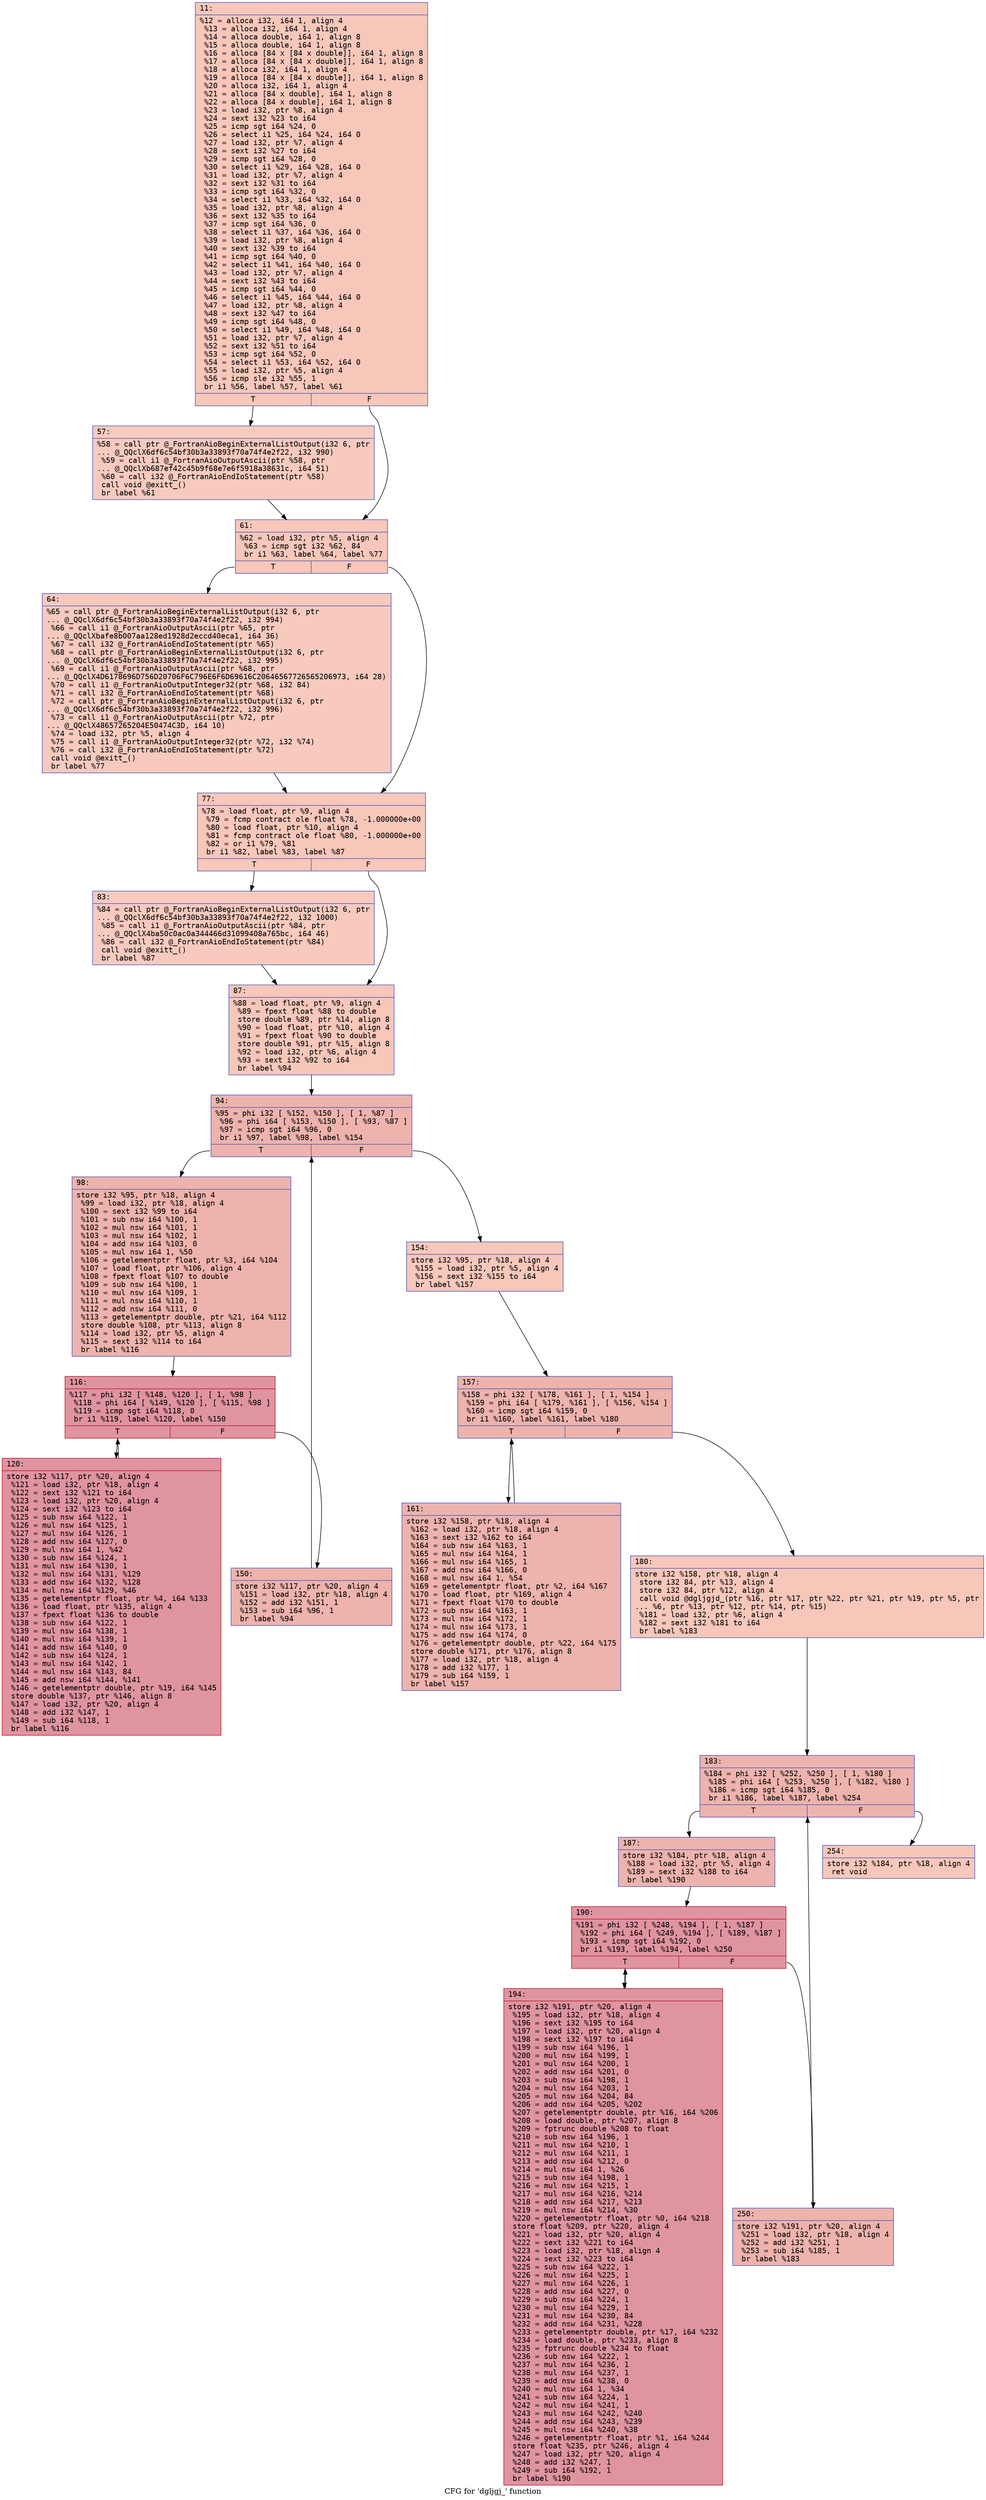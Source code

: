 digraph "CFG for 'dgljgj_' function" {
	label="CFG for 'dgljgj_' function";

	Node0x55ec173691a0 [shape=record,color="#3d50c3ff", style=filled, fillcolor="#ec7f6370" fontname="Courier",label="{11:\l|  %12 = alloca i32, i64 1, align 4\l  %13 = alloca i32, i64 1, align 4\l  %14 = alloca double, i64 1, align 8\l  %15 = alloca double, i64 1, align 8\l  %16 = alloca [84 x [84 x double]], i64 1, align 8\l  %17 = alloca [84 x [84 x double]], i64 1, align 8\l  %18 = alloca i32, i64 1, align 4\l  %19 = alloca [84 x [84 x double]], i64 1, align 8\l  %20 = alloca i32, i64 1, align 4\l  %21 = alloca [84 x double], i64 1, align 8\l  %22 = alloca [84 x double], i64 1, align 8\l  %23 = load i32, ptr %8, align 4\l  %24 = sext i32 %23 to i64\l  %25 = icmp sgt i64 %24, 0\l  %26 = select i1 %25, i64 %24, i64 0\l  %27 = load i32, ptr %7, align 4\l  %28 = sext i32 %27 to i64\l  %29 = icmp sgt i64 %28, 0\l  %30 = select i1 %29, i64 %28, i64 0\l  %31 = load i32, ptr %7, align 4\l  %32 = sext i32 %31 to i64\l  %33 = icmp sgt i64 %32, 0\l  %34 = select i1 %33, i64 %32, i64 0\l  %35 = load i32, ptr %8, align 4\l  %36 = sext i32 %35 to i64\l  %37 = icmp sgt i64 %36, 0\l  %38 = select i1 %37, i64 %36, i64 0\l  %39 = load i32, ptr %8, align 4\l  %40 = sext i32 %39 to i64\l  %41 = icmp sgt i64 %40, 0\l  %42 = select i1 %41, i64 %40, i64 0\l  %43 = load i32, ptr %7, align 4\l  %44 = sext i32 %43 to i64\l  %45 = icmp sgt i64 %44, 0\l  %46 = select i1 %45, i64 %44, i64 0\l  %47 = load i32, ptr %8, align 4\l  %48 = sext i32 %47 to i64\l  %49 = icmp sgt i64 %48, 0\l  %50 = select i1 %49, i64 %48, i64 0\l  %51 = load i32, ptr %7, align 4\l  %52 = sext i32 %51 to i64\l  %53 = icmp sgt i64 %52, 0\l  %54 = select i1 %53, i64 %52, i64 0\l  %55 = load i32, ptr %5, align 4\l  %56 = icmp sle i32 %55, 1\l  br i1 %56, label %57, label %61\l|{<s0>T|<s1>F}}"];
	Node0x55ec173691a0:s0 -> Node0x55ec1736e370[tooltip="11 -> 57\nProbability 50.00%" ];
	Node0x55ec173691a0:s1 -> Node0x55ec1736e3c0[tooltip="11 -> 61\nProbability 50.00%" ];
	Node0x55ec1736e370 [shape=record,color="#3d50c3ff", style=filled, fillcolor="#ef886b70" fontname="Courier",label="{57:\l|  %58 = call ptr @_FortranAioBeginExternalListOutput(i32 6, ptr\l... @_QQclX6df6c54bf30b3a33893f70a74f4e2f22, i32 990)\l  %59 = call i1 @_FortranAioOutputAscii(ptr %58, ptr\l... @_QQclXb687ef42c45b9f68e7e6f5918a38631c, i64 51)\l  %60 = call i32 @_FortranAioEndIoStatement(ptr %58)\l  call void @exitt_()\l  br label %61\l}"];
	Node0x55ec1736e370 -> Node0x55ec1736e3c0[tooltip="57 -> 61\nProbability 100.00%" ];
	Node0x55ec1736e3c0 [shape=record,color="#3d50c3ff", style=filled, fillcolor="#ec7f6370" fontname="Courier",label="{61:\l|  %62 = load i32, ptr %5, align 4\l  %63 = icmp sgt i32 %62, 84\l  br i1 %63, label %64, label %77\l|{<s0>T|<s1>F}}"];
	Node0x55ec1736e3c0:s0 -> Node0x55ec1736ea60[tooltip="61 -> 64\nProbability 50.00%" ];
	Node0x55ec1736e3c0:s1 -> Node0x55ec1736eab0[tooltip="61 -> 77\nProbability 50.00%" ];
	Node0x55ec1736ea60 [shape=record,color="#3d50c3ff", style=filled, fillcolor="#ef886b70" fontname="Courier",label="{64:\l|  %65 = call ptr @_FortranAioBeginExternalListOutput(i32 6, ptr\l... @_QQclX6df6c54bf30b3a33893f70a74f4e2f22, i32 994)\l  %66 = call i1 @_FortranAioOutputAscii(ptr %65, ptr\l... @_QQclXbafe8b007aa128ed1928d2eccd40eca1, i64 36)\l  %67 = call i32 @_FortranAioEndIoStatement(ptr %65)\l  %68 = call ptr @_FortranAioBeginExternalListOutput(i32 6, ptr\l... @_QQclX6df6c54bf30b3a33893f70a74f4e2f22, i32 995)\l  %69 = call i1 @_FortranAioOutputAscii(ptr %68, ptr\l... @_QQclX4D6178696D756D20706F6C796E6F6D69616C20646567726565206973, i64 28)\l  %70 = call i1 @_FortranAioOutputInteger32(ptr %68, i32 84)\l  %71 = call i32 @_FortranAioEndIoStatement(ptr %68)\l  %72 = call ptr @_FortranAioBeginExternalListOutput(i32 6, ptr\l... @_QQclX6df6c54bf30b3a33893f70a74f4e2f22, i32 996)\l  %73 = call i1 @_FortranAioOutputAscii(ptr %72, ptr\l... @_QQclX48657265204E50474C3D, i64 10)\l  %74 = load i32, ptr %5, align 4\l  %75 = call i1 @_FortranAioOutputInteger32(ptr %72, i32 %74)\l  %76 = call i32 @_FortranAioEndIoStatement(ptr %72)\l  call void @exitt_()\l  br label %77\l}"];
	Node0x55ec1736ea60 -> Node0x55ec1736eab0[tooltip="64 -> 77\nProbability 100.00%" ];
	Node0x55ec1736eab0 [shape=record,color="#3d50c3ff", style=filled, fillcolor="#ec7f6370" fontname="Courier",label="{77:\l|  %78 = load float, ptr %9, align 4\l  %79 = fcmp contract ole float %78, -1.000000e+00\l  %80 = load float, ptr %10, align 4\l  %81 = fcmp contract ole float %80, -1.000000e+00\l  %82 = or i1 %79, %81\l  br i1 %82, label %83, label %87\l|{<s0>T|<s1>F}}"];
	Node0x55ec1736eab0:s0 -> Node0x55ec1736fcc0[tooltip="77 -> 83\nProbability 50.00%" ];
	Node0x55ec1736eab0:s1 -> Node0x55ec1736fd10[tooltip="77 -> 87\nProbability 50.00%" ];
	Node0x55ec1736fcc0 [shape=record,color="#3d50c3ff", style=filled, fillcolor="#ef886b70" fontname="Courier",label="{83:\l|  %84 = call ptr @_FortranAioBeginExternalListOutput(i32 6, ptr\l... @_QQclX6df6c54bf30b3a33893f70a74f4e2f22, i32 1000)\l  %85 = call i1 @_FortranAioOutputAscii(ptr %84, ptr\l... @_QQclX4ba50c0ac0a344466d31099408a765bc, i64 46)\l  %86 = call i32 @_FortranAioEndIoStatement(ptr %84)\l  call void @exitt_()\l  br label %87\l}"];
	Node0x55ec1736fcc0 -> Node0x55ec1736fd10[tooltip="83 -> 87\nProbability 100.00%" ];
	Node0x55ec1736fd10 [shape=record,color="#3d50c3ff", style=filled, fillcolor="#ec7f6370" fontname="Courier",label="{87:\l|  %88 = load float, ptr %9, align 4\l  %89 = fpext float %88 to double\l  store double %89, ptr %14, align 8\l  %90 = load float, ptr %10, align 4\l  %91 = fpext float %90 to double\l  store double %91, ptr %15, align 8\l  %92 = load i32, ptr %6, align 4\l  %93 = sext i32 %92 to i64\l  br label %94\l}"];
	Node0x55ec1736fd10 -> Node0x55ec17370710[tooltip="87 -> 94\nProbability 100.00%" ];
	Node0x55ec17370710 [shape=record,color="#3d50c3ff", style=filled, fillcolor="#d6524470" fontname="Courier",label="{94:\l|  %95 = phi i32 [ %152, %150 ], [ 1, %87 ]\l  %96 = phi i64 [ %153, %150 ], [ %93, %87 ]\l  %97 = icmp sgt i64 %96, 0\l  br i1 %97, label %98, label %154\l|{<s0>T|<s1>F}}"];
	Node0x55ec17370710:s0 -> Node0x55ec1736d7c0[tooltip="94 -> 98\nProbability 96.88%" ];
	Node0x55ec17370710:s1 -> Node0x55ec1736d810[tooltip="94 -> 154\nProbability 3.12%" ];
	Node0x55ec1736d7c0 [shape=record,color="#3d50c3ff", style=filled, fillcolor="#d6524470" fontname="Courier",label="{98:\l|  store i32 %95, ptr %18, align 4\l  %99 = load i32, ptr %18, align 4\l  %100 = sext i32 %99 to i64\l  %101 = sub nsw i64 %100, 1\l  %102 = mul nsw i64 %101, 1\l  %103 = mul nsw i64 %102, 1\l  %104 = add nsw i64 %103, 0\l  %105 = mul nsw i64 1, %50\l  %106 = getelementptr float, ptr %3, i64 %104\l  %107 = load float, ptr %106, align 4\l  %108 = fpext float %107 to double\l  %109 = sub nsw i64 %100, 1\l  %110 = mul nsw i64 %109, 1\l  %111 = mul nsw i64 %110, 1\l  %112 = add nsw i64 %111, 0\l  %113 = getelementptr double, ptr %21, i64 %112\l  store double %108, ptr %113, align 8\l  %114 = load i32, ptr %5, align 4\l  %115 = sext i32 %114 to i64\l  br label %116\l}"];
	Node0x55ec1736d7c0 -> Node0x55ec17371de0[tooltip="98 -> 116\nProbability 100.00%" ];
	Node0x55ec17371de0 [shape=record,color="#b70d28ff", style=filled, fillcolor="#b70d2870" fontname="Courier",label="{116:\l|  %117 = phi i32 [ %148, %120 ], [ 1, %98 ]\l  %118 = phi i64 [ %149, %120 ], [ %115, %98 ]\l  %119 = icmp sgt i64 %118, 0\l  br i1 %119, label %120, label %150\l|{<s0>T|<s1>F}}"];
	Node0x55ec17371de0:s0 -> Node0x55ec17371ea0[tooltip="116 -> 120\nProbability 96.88%" ];
	Node0x55ec17371de0:s1 -> Node0x55ec173707d0[tooltip="116 -> 150\nProbability 3.12%" ];
	Node0x55ec17371ea0 [shape=record,color="#b70d28ff", style=filled, fillcolor="#b70d2870" fontname="Courier",label="{120:\l|  store i32 %117, ptr %20, align 4\l  %121 = load i32, ptr %18, align 4\l  %122 = sext i32 %121 to i64\l  %123 = load i32, ptr %20, align 4\l  %124 = sext i32 %123 to i64\l  %125 = sub nsw i64 %122, 1\l  %126 = mul nsw i64 %125, 1\l  %127 = mul nsw i64 %126, 1\l  %128 = add nsw i64 %127, 0\l  %129 = mul nsw i64 1, %42\l  %130 = sub nsw i64 %124, 1\l  %131 = mul nsw i64 %130, 1\l  %132 = mul nsw i64 %131, %129\l  %133 = add nsw i64 %132, %128\l  %134 = mul nsw i64 %129, %46\l  %135 = getelementptr float, ptr %4, i64 %133\l  %136 = load float, ptr %135, align 4\l  %137 = fpext float %136 to double\l  %138 = sub nsw i64 %122, 1\l  %139 = mul nsw i64 %138, 1\l  %140 = mul nsw i64 %139, 1\l  %141 = add nsw i64 %140, 0\l  %142 = sub nsw i64 %124, 1\l  %143 = mul nsw i64 %142, 1\l  %144 = mul nsw i64 %143, 84\l  %145 = add nsw i64 %144, %141\l  %146 = getelementptr double, ptr %19, i64 %145\l  store double %137, ptr %146, align 8\l  %147 = load i32, ptr %20, align 4\l  %148 = add i32 %147, 1\l  %149 = sub i64 %118, 1\l  br label %116\l}"];
	Node0x55ec17371ea0 -> Node0x55ec17371de0[tooltip="120 -> 116\nProbability 100.00%" ];
	Node0x55ec173707d0 [shape=record,color="#3d50c3ff", style=filled, fillcolor="#d6524470" fontname="Courier",label="{150:\l|  store i32 %117, ptr %20, align 4\l  %151 = load i32, ptr %18, align 4\l  %152 = add i32 %151, 1\l  %153 = sub i64 %96, 1\l  br label %94\l}"];
	Node0x55ec173707d0 -> Node0x55ec17370710[tooltip="150 -> 94\nProbability 100.00%" ];
	Node0x55ec1736d810 [shape=record,color="#3d50c3ff", style=filled, fillcolor="#ec7f6370" fontname="Courier",label="{154:\l|  store i32 %95, ptr %18, align 4\l  %155 = load i32, ptr %5, align 4\l  %156 = sext i32 %155 to i64\l  br label %157\l}"];
	Node0x55ec1736d810 -> Node0x55ec17373770[tooltip="154 -> 157\nProbability 100.00%" ];
	Node0x55ec17373770 [shape=record,color="#3d50c3ff", style=filled, fillcolor="#d6524470" fontname="Courier",label="{157:\l|  %158 = phi i32 [ %178, %161 ], [ 1, %154 ]\l  %159 = phi i64 [ %179, %161 ], [ %156, %154 ]\l  %160 = icmp sgt i64 %159, 0\l  br i1 %160, label %161, label %180\l|{<s0>T|<s1>F}}"];
	Node0x55ec17373770:s0 -> Node0x55ec17373830[tooltip="157 -> 161\nProbability 96.88%" ];
	Node0x55ec17373770:s1 -> Node0x55ec17373a90[tooltip="157 -> 180\nProbability 3.12%" ];
	Node0x55ec17373830 [shape=record,color="#3d50c3ff", style=filled, fillcolor="#d6524470" fontname="Courier",label="{161:\l|  store i32 %158, ptr %18, align 4\l  %162 = load i32, ptr %18, align 4\l  %163 = sext i32 %162 to i64\l  %164 = sub nsw i64 %163, 1\l  %165 = mul nsw i64 %164, 1\l  %166 = mul nsw i64 %165, 1\l  %167 = add nsw i64 %166, 0\l  %168 = mul nsw i64 1, %54\l  %169 = getelementptr float, ptr %2, i64 %167\l  %170 = load float, ptr %169, align 4\l  %171 = fpext float %170 to double\l  %172 = sub nsw i64 %163, 1\l  %173 = mul nsw i64 %172, 1\l  %174 = mul nsw i64 %173, 1\l  %175 = add nsw i64 %174, 0\l  %176 = getelementptr double, ptr %22, i64 %175\l  store double %171, ptr %176, align 8\l  %177 = load i32, ptr %18, align 4\l  %178 = add i32 %177, 1\l  %179 = sub i64 %159, 1\l  br label %157\l}"];
	Node0x55ec17373830 -> Node0x55ec17373770[tooltip="161 -> 157\nProbability 100.00%" ];
	Node0x55ec17373a90 [shape=record,color="#3d50c3ff", style=filled, fillcolor="#ec7f6370" fontname="Courier",label="{180:\l|  store i32 %158, ptr %18, align 4\l  store i32 84, ptr %13, align 4\l  store i32 84, ptr %12, align 4\l  call void @dgljgjd_(ptr %16, ptr %17, ptr %22, ptr %21, ptr %19, ptr %5, ptr\l... %6, ptr %13, ptr %12, ptr %14, ptr %15)\l  %181 = load i32, ptr %6, align 4\l  %182 = sext i32 %181 to i64\l  br label %183\l}"];
	Node0x55ec17373a90 -> Node0x55ec17374e10[tooltip="180 -> 183\nProbability 100.00%" ];
	Node0x55ec17374e10 [shape=record,color="#3d50c3ff", style=filled, fillcolor="#d6524470" fontname="Courier",label="{183:\l|  %184 = phi i32 [ %252, %250 ], [ 1, %180 ]\l  %185 = phi i64 [ %253, %250 ], [ %182, %180 ]\l  %186 = icmp sgt i64 %185, 0\l  br i1 %186, label %187, label %254\l|{<s0>T|<s1>F}}"];
	Node0x55ec17374e10:s0 -> Node0x55ec173750a0[tooltip="183 -> 187\nProbability 96.88%" ];
	Node0x55ec17374e10:s1 -> Node0x55ec173750f0[tooltip="183 -> 254\nProbability 3.12%" ];
	Node0x55ec173750a0 [shape=record,color="#3d50c3ff", style=filled, fillcolor="#d6524470" fontname="Courier",label="{187:\l|  store i32 %184, ptr %18, align 4\l  %188 = load i32, ptr %5, align 4\l  %189 = sext i32 %188 to i64\l  br label %190\l}"];
	Node0x55ec173750a0 -> Node0x55ec17375380[tooltip="187 -> 190\nProbability 100.00%" ];
	Node0x55ec17375380 [shape=record,color="#b70d28ff", style=filled, fillcolor="#b70d2870" fontname="Courier",label="{190:\l|  %191 = phi i32 [ %248, %194 ], [ 1, %187 ]\l  %192 = phi i64 [ %249, %194 ], [ %189, %187 ]\l  %193 = icmp sgt i64 %192, 0\l  br i1 %193, label %194, label %250\l|{<s0>T|<s1>F}}"];
	Node0x55ec17375380:s0 -> Node0x55ec17375440[tooltip="190 -> 194\nProbability 96.88%" ];
	Node0x55ec17375380:s1 -> Node0x55ec17374ed0[tooltip="190 -> 250\nProbability 3.12%" ];
	Node0x55ec17375440 [shape=record,color="#b70d28ff", style=filled, fillcolor="#b70d2870" fontname="Courier",label="{194:\l|  store i32 %191, ptr %20, align 4\l  %195 = load i32, ptr %18, align 4\l  %196 = sext i32 %195 to i64\l  %197 = load i32, ptr %20, align 4\l  %198 = sext i32 %197 to i64\l  %199 = sub nsw i64 %196, 1\l  %200 = mul nsw i64 %199, 1\l  %201 = mul nsw i64 %200, 1\l  %202 = add nsw i64 %201, 0\l  %203 = sub nsw i64 %198, 1\l  %204 = mul nsw i64 %203, 1\l  %205 = mul nsw i64 %204, 84\l  %206 = add nsw i64 %205, %202\l  %207 = getelementptr double, ptr %16, i64 %206\l  %208 = load double, ptr %207, align 8\l  %209 = fptrunc double %208 to float\l  %210 = sub nsw i64 %196, 1\l  %211 = mul nsw i64 %210, 1\l  %212 = mul nsw i64 %211, 1\l  %213 = add nsw i64 %212, 0\l  %214 = mul nsw i64 1, %26\l  %215 = sub nsw i64 %198, 1\l  %216 = mul nsw i64 %215, 1\l  %217 = mul nsw i64 %216, %214\l  %218 = add nsw i64 %217, %213\l  %219 = mul nsw i64 %214, %30\l  %220 = getelementptr float, ptr %0, i64 %218\l  store float %209, ptr %220, align 4\l  %221 = load i32, ptr %20, align 4\l  %222 = sext i32 %221 to i64\l  %223 = load i32, ptr %18, align 4\l  %224 = sext i32 %223 to i64\l  %225 = sub nsw i64 %222, 1\l  %226 = mul nsw i64 %225, 1\l  %227 = mul nsw i64 %226, 1\l  %228 = add nsw i64 %227, 0\l  %229 = sub nsw i64 %224, 1\l  %230 = mul nsw i64 %229, 1\l  %231 = mul nsw i64 %230, 84\l  %232 = add nsw i64 %231, %228\l  %233 = getelementptr double, ptr %17, i64 %232\l  %234 = load double, ptr %233, align 8\l  %235 = fptrunc double %234 to float\l  %236 = sub nsw i64 %222, 1\l  %237 = mul nsw i64 %236, 1\l  %238 = mul nsw i64 %237, 1\l  %239 = add nsw i64 %238, 0\l  %240 = mul nsw i64 1, %34\l  %241 = sub nsw i64 %224, 1\l  %242 = mul nsw i64 %241, 1\l  %243 = mul nsw i64 %242, %240\l  %244 = add nsw i64 %243, %239\l  %245 = mul nsw i64 %240, %38\l  %246 = getelementptr float, ptr %1, i64 %244\l  store float %235, ptr %246, align 4\l  %247 = load i32, ptr %20, align 4\l  %248 = add i32 %247, 1\l  %249 = sub i64 %192, 1\l  br label %190\l}"];
	Node0x55ec17375440 -> Node0x55ec17375380[tooltip="194 -> 190\nProbability 100.00%" ];
	Node0x55ec17374ed0 [shape=record,color="#3d50c3ff", style=filled, fillcolor="#d6524470" fontname="Courier",label="{250:\l|  store i32 %191, ptr %20, align 4\l  %251 = load i32, ptr %18, align 4\l  %252 = add i32 %251, 1\l  %253 = sub i64 %185, 1\l  br label %183\l}"];
	Node0x55ec17374ed0 -> Node0x55ec17374e10[tooltip="250 -> 183\nProbability 100.00%" ];
	Node0x55ec173750f0 [shape=record,color="#3d50c3ff", style=filled, fillcolor="#ec7f6370" fontname="Courier",label="{254:\l|  store i32 %184, ptr %18, align 4\l  ret void\l}"];
}
